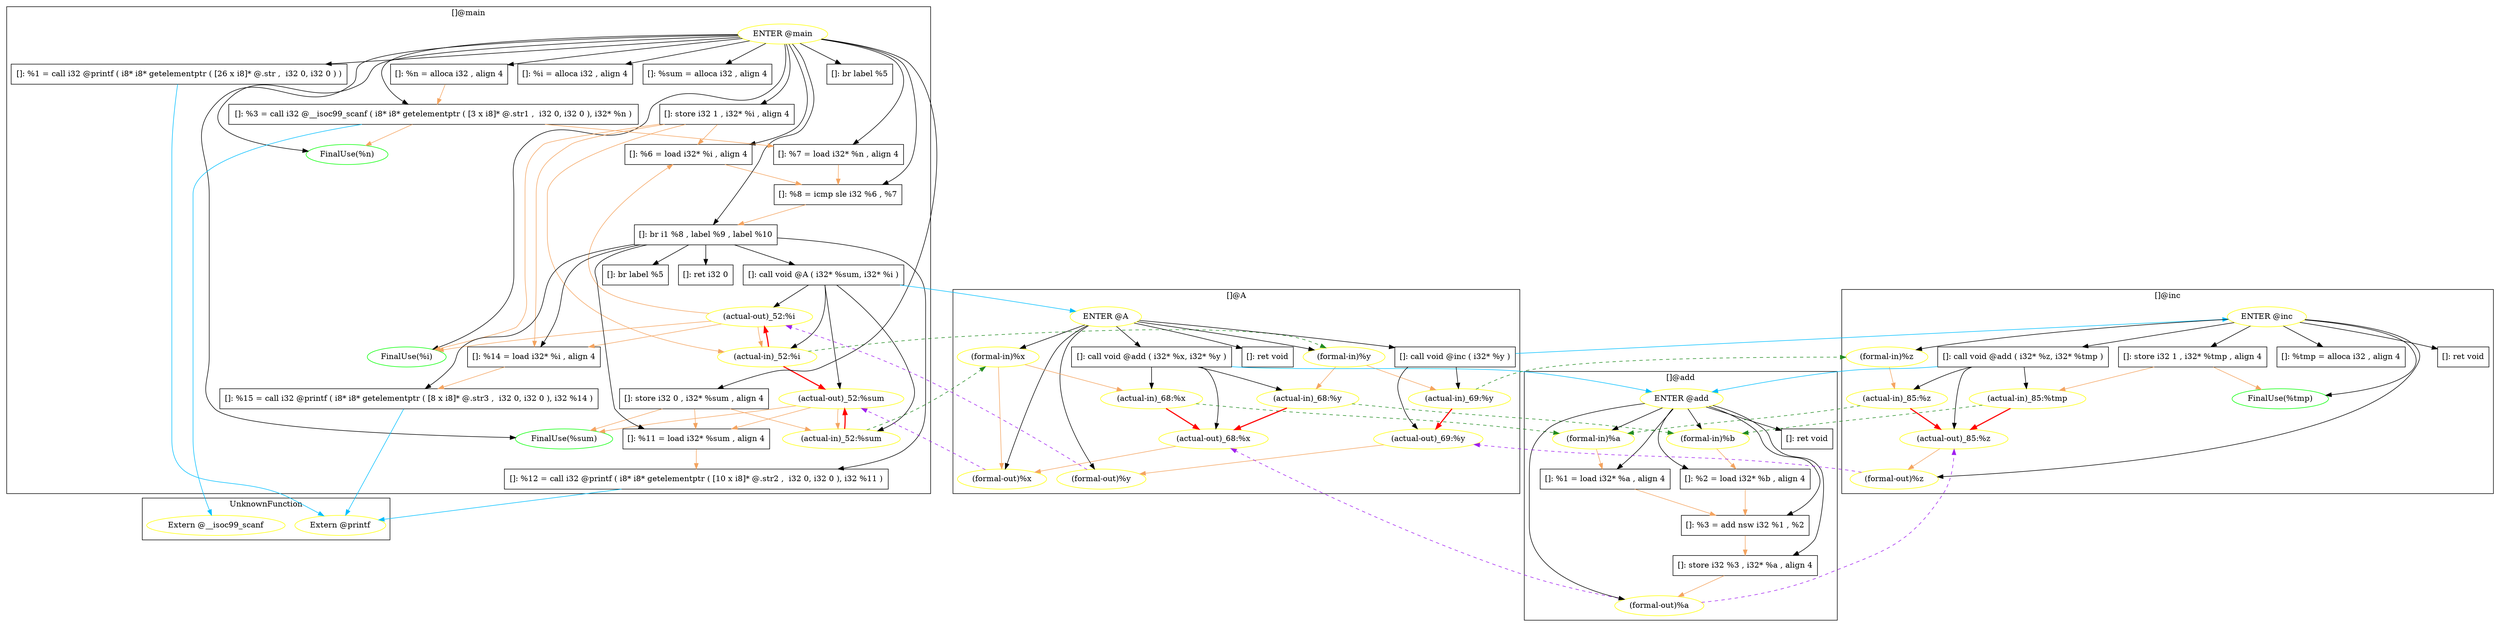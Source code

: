 digraph {
	graph [bb="0,0,4477,1116"];
	node [label="\N"];
	subgraph cluster_unknown {
		graph [bb="75,152,519,227",
			label=UnknownFunction,
			lheight=0.21,
			lp="297,215.5",
			lwidth=1.83
		];
		87		 [color=yellow,
			height=0.5,
			label="Extern @printf",
			pos="430,178",
			width=2.2534];
		88		 [color=yellow,
			height=0.5,
			label="Extern @__isoc99_scanf",
			pos="207,178",
			width=3.4464];
	}
	subgraph cluster_30 {
		graph [bb="8,235,1666,1108",
			label="[]@main",
			lheight=0.21,
			lp="837,1096.5",
			lwidth=0.85
		];
		-9223372036854775755		 [color=yellow,
			height=0.5,
			label="(actual-out)_52:%sum",
			pos="1526,405",
			width=3.1172];
		-4611686018427387868		 [color=green,
			height=0.5,
			label="FinalUse(%sum)",
			pos="1528,333",
			width=2.4179];
		-9223372036854775755 -> -4611686018427387868		 [color=sandybrown,
			pos="e,1527.5,351.1 1526.5,386.7 1526.7,378.98 1527,369.71 1527.2,361.11"];
		55		 [height=0.5,
			label="[]: %11 = load i32* %sum , align 4",
			pos="891,333",
			shape=box,
			width=3.6458];
		-9223372036854775755 -> 55		 [color=sandybrown,
			pos="e,1022.4,346.28 1445.7,392.39 1431.8,390.5 1417.5,388.64 1404,387 1278.6,371.79 1135.7,357.25 1032.6,347.26"];
		9223372036854775755		 [color=yellow,
			height=0.5,
			label="(actual-in)_52:%sum",
			pos="1317,333",
			width=2.9297];
		-9223372036854775755 -> 9223372036854775755		 [color=sandybrown,
			pos="e,1358.1,349.68 1475.2,388.9 1442.6,378.41 1400.5,364.35 1367.9,353.08"];
		-4611686018427387870		 [color=green,
			height=0.5,
			label="FinalUse(%n)",
			pos="941,843",
			width=2.0339];
		-4611686018427387869		 [color=green,
			height=0.5,
			label="FinalUse(%i)",
			pos="1209,480",
			width=1.9471];
		-4611686018427387851		 [color=yellow,
			height=0.5,
			label="(actual-out)_52:%i",
			pos="1359,552",
			width=2.6464];
		-4611686018427387851 -> -4611686018427387869		 [color=sandybrown,
			pos="e,1241.4,496.1 1325,535.12 1302.9,524.83 1274.1,511.38 1250.7,500.46"];
		47		 [height=0.5,
			label="[]: %6 = load i32* %i , align 4",
			pos="596,480",
			shape=box,
			width=3.1736];
		-4611686018427387851 -> 47		 [color=sandybrown,
			pos="e,710.38,488.75 1285.8,540.48 1268.5,538.17 1250.1,535.87 1233,534 1055.4,514.64 849.19,498.67 720.65,489.48"];
		59		 [height=0.5,
			label="[]: %14 = load i32* %i , align 4",
			pos="988,480",
			shape=box,
			width=3.3056];
		-4611686018427387851 -> 59		 [color=sandybrown,
			pos="e,1078.4,498.06 1294,538.73 1237.1,528 1153.7,512.27 1088.3,499.93"];
		4611686018427387851		 [color=yellow,
			height=0.5,
			label="(actual-in)_52:%i",
			pos="1386,480",
			width=2.4728];
		-4611686018427387851 -> 4611686018427387851		 [color=sandybrown,
			pos="e,1373.5,498.1 1359.8,533.7 1362,525.73 1365.5,516.1 1369.3,507.26"];
		30		 [color=yellow,
			height=0.5,
			label="ENTER @main",
			pos="1401,1059",
			width=2.2305];
		30 -> -4611686018427387870		 [color=black,
			pos="e,993.81,855.62 1398.1,1040.8 1391.2,1006 1370.3,928.19 1317,897 1203.4,830.56 1152.9,882.38 1023,861 1016.8,859.98 1010.3,858.81 \
1003.9,857.59"];
		30 -> -4611686018427387869		 [color=black,
			pos="e,1217.3,497.96 1466.8,1048.7 1516.7,1040.1 1579.3,1025.6 1595,1005 1604.7,992.28 1598,984.71 1595,969 1581.1,897.34 1561.8,881.84 \
1516,825 1488.6,790.96 1480.7,783.09 1449,753 1412.8,718.69 1402.2,711.76 1363,681 1315.7,643.92 1288.9,649.88 1254,601 1235.9,575.61 \
1244.1,563.16 1233,534 1229.6,525.09 1225.4,515.54 1221.5,507.03"];
		30 -> -4611686018427387868		 [color=black,
			pos="e,1586,346.55 1467.7,1048.9 1524,1040 1599.1,1024.9 1622,1005 1654.1,977.11 1657,958.5 1657,916 1657,916 1657,916 1657,479 1657,\
437.87 1671.2,420.23 1647,387 1634.5,369.8 1615.1,358.09 1595.5,350.15"];
		33		 [height=0.5,
			label="[]: %n = alloca i32 , align 4",
			pos="762,987",
			shape=box,
			width=2.9236];
		30 -> 33		 [color=black,
			pos="e,867.33,1003.2 1327.8,1051.4 1227.3,1042.2 1040.7,1024.3 882,1005 880.5,1004.8 878.99,1004.6 877.47,1004.4"];
		34		 [height=0.5,
			label="[]: %i = alloca i32 , align 4",
			pos="1009,987",
			shape=box,
			width=2.8611];
		30 -> 34		 [color=black,
			pos="e,1104.4,1005 1340.2,1047.1 1280,1036.4 1186.7,1019.7 1114.4,1006.8"];
		35		 [height=0.5,
			label="[]: %sum = alloca i32 , align 4",
			pos="1246,987",
			shape=box,
			width=3.2083];
		30 -> 35		 [color=black,
			pos="e,1283.7,1005 1367,1042.6 1345.3,1032.8 1316.8,1020 1293,1009.2"];
		36		 [height=0.5,
			label="[]: %1 = call i32 @printf ( i8* i8* getelementptr ( [26 x i8]* @.str ,  i32 0, i32 0 ) )",
			pos="317,987",
			shape=box,
			width=8.3611];
		30 -> 36		 [color=black,
			pos="e,580.32,1005 1324.8,1053.1 1174.6,1043.4 834.05,1021.4 590.4,1005.7"];
		40		 [height=0.5,
			label="[]: %3 = call i32 @__isoc99_scanf ( i8* i8* getelementptr ( [3 x i8]* @.str1 ,  i32 0, i32 0 ), i32* %n )",
			pos="941,915",
			shape=box,
			width=10.201];
		30 -> 40		 [color=black,
			pos="e,921.76,933.03 1322.3,1055.4 1187.7,1050.1 924.89,1036 897,1005 880,986.11 897.17,959.46 914.8,940.26"];
		43		 [height=0.5,
			label="[]: store i32 0 , i32* %sum , align 4",
			pos="1262,405",
			shape=box,
			width=3.7014];
		30 -> 43		 [color=black,
			pos="e,1304.1,423.11 1479,1054.3 1520.3,1048.6 1569.3,1035.3 1603,1005 1634.5,976.72 1637,958.34 1637,916 1637,916 1637,916 1637,698 \
1637,576.5 1607.3,516.99 1499,462 1480.3,452.51 1425.5,458.25 1405,454 1374.1,447.59 1340.5,436.55 1313.7,426.68"];
		44		 [height=0.5,
			label="[]: store i32 1 , i32* %i , align 4",
			pos="1104,552",
			shape=box,
			width=3.3472];
		30 -> 44		 [color=black,
			pos="e,1141.9,570.08 1465.4,1048.1 1513,1039.2 1572.1,1024.7 1587,1005 1596.6,992.23 1593,983.81 1587,969 1503.3,763.86 1255.1,625.15 \
1150.9,574.43"];
		45		 [height=0.5,
			label="[]: br label %5",
			pos="1519,987",
			shape=box,
			width=1.6389];
		30 -> 45		 [color=black,
			pos="e,1490,1005.2 1428.1,1041.9 1443.8,1032.6 1463.9,1020.7 1481.2,1010.4"];
		30 -> 47		 [color=black,
			pos="e,584.33,498.4 1321.3,1056.7 1139,1053 702.83,1040.5 647,1005 631.56,995.17 639.86,982.02 627,969 604.33,946.06 581.57,960.04 564,\
933 542.34,899.66 555,883.76 555,844 555,844 555,844 555,626 555,584.76 554.22,573.2 567,534 569.98,524.87 574.53,515.49 579.16,\
507.21"];
		48		 [height=0.5,
			label="[]: %7 = load i32* %n , align 4",
			pos="1149,843",
			shape=box,
			width=3.2292];
		30 -> 48		 [color=black,
			pos="e,1265.4,857.06 1405.2,1040.9 1412.1,1008.5 1421.8,937.67 1386,897 1370.5,879.35 1323.5,867.01 1275.4,858.72"];
		49		 [height=0.5,
			label="[]: %8 = icmp sle i32 %6 , %7",
			pos="952,771",
			shape=box,
			width=3.1806];
		30 -> 49		 [color=black,
			pos="e,1066.6,780.95 1407.2,1040.6 1410.6,1030.4 1414.3,1017.1 1416,1005 1422.7,957 1429.6,936.15 1401,897 1362.8,844.58 1335.2,846.6 \
1274,825 1210.9,802.71 1137.4,789.7 1076.6,782.16"];
		50		 [height=0.5,
			label="[]: br i1 %8 , label %9 , label %10",
			pos="854,699",
			shape=box,
			width=3.5556];
		30 -> 50		 [color=black,
			pos="e,982.09,705.39 1409.7,1040.7 1414.5,1030.5 1420.2,1017.3 1424,1005 1435.9,966.52 1441,956.27 1441,916 1441,916 1441,916 1441,842 \
1441,750.08 1165.6,717.46 992.08,706.03"];
		33 -> 40		 [color=sandybrown,
			pos="e,897.35,933.07 805.79,968.88 830.58,959.18 861.78,946.98 887.96,936.74"];
		40 -> -4611686018427387870		 [color=sandybrown,
			pos="e,941,861.1 941,896.7 941,888.98 941,879.71 941,871.11"];
		40 -> 48		 [color=sandybrown,
			pos="e,1098.2,861.11 991.62,896.97 1020.8,887.14 1057.7,874.73 1088.4,864.39"];
		43 -> -4611686018427387868		 [color=sandybrown,
			pos="e,1476.4,347.59 1326.7,386.97 1369.3,375.76 1424.7,361.19 1466.6,350.17"];
		43 -> 55		 [color=sandybrown,
			pos="e,981.37,351.05 1171.7,386.97 1117.2,376.68 1047.6,363.55 991.35,352.93"];
		43 -> 9223372036854775755		 [color=sandybrown,
			pos="e,1303.6,351.1 1275.6,386.7 1282.1,378.39 1290.1,368.28 1297.2,359.14"];
		44 -> -4611686018427387869		 [color=sandybrown,
			pos="e,1185,496.99 1129.7,533.88 1143.8,524.47 1161.4,512.71 1176.5,502.67"];
		44 -> 47		 [color=sandybrown,
			pos="e,710.58,496.79 983.29,534.37 904.07,523.45 800.73,509.21 720.72,498.19"];
		44 -> 59		 [color=sandybrown,
			pos="e,1016.5,498.19 1075.6,533.88 1060.5,524.72 1041.6,513.34 1025.3,503.48"];
		44 -> 4611686018427387851		 [color=sandybrown,
			pos="e,1332.2,494.37 1172.6,533.97 1218.2,522.64 1277.7,507.87 1322.3,496.81"];
		47 -> 49		 [color=sandybrown,
			pos="e,847.81,752.96 588.85,498.28 576.99,529.91 557.18,598.13 585,645 619.11,702.46 654.47,693.42 717,717 755.42,731.49 798.94,742.66 \
837.99,750.93"];
		48 -> 49		 [color=sandybrown,
			pos="e,1000.2,789.11 1101.1,824.97 1073.5,815.19 1038.8,802.84 1009.8,792.52"];
		49 -> 50		 [color=sandybrown,
			pos="e,878.07,717.19 928.03,752.88 915.45,743.89 899.87,732.76 886.25,723.03"];
		52		 [height=0.5,
			label="[]: call void @A ( i32* %sum, i32* %i )",
			pos="1474,627",
			shape=box,
			width=4.0069];
		50 -> 52		 [color=black,
			pos="e,1329.5,644.31 982.09,683.54 1080.1,672.48 1215.6,657.18 1319.6,645.44"];
		53		 [height=0.5,
			label="[]: br label %5",
			pos="653,627",
			shape=box,
			width=1.6389];
		50 -> 53		 [color=black,
			pos="e,702.13,645.11 805.09,680.97 777,671.19 741.54,658.84 711.93,648.52"];
		50 -> 55		 [color=black,
			pos="e,759.45,339.31 825.89,680.97 812.59,671.73 797.38,659.28 787,645 735.98,574.82 789.61,512.42 719,462 704.62,451.73 413.34,466.65 \
401,454 380.21,432.68 381.11,409.16 401,387 424.07,361.3 612.95,346.93 749.32,339.83"];
		56		 [height=0.5,
			label="[]: %12 = call i32 @printf ( i8* i8* getelementptr ( [10 x i8]* @.str2 ,  i32 0, i32 0 ), i32 %11 )",
			pos="721,261",
			shape=box,
			width=9.5556];
		50 -> 56		 [color=black,
			pos="e,613.18,279.05 822.81,680.94 805.4,671.05 783.55,658.01 765,645 744.31,630.5 742.51,622.26 721,609 579.98,522.05 469.73,594.54 \
382,454 322.47,358.64 483.13,306.17 603.16,281.1"];
		50 -> 59		 [color=black,
			pos="e,939.14,498.02 826.66,680.77 814.89,671.72 802.38,659.48 796,645 789.55,630.36 788.45,623.11 796,609 824.06,556.57 884.13,521.9 \
929.66,502.03"];
		60		 [height=0.5,
			label="[]: %15 = call i32 @printf ( i8* i8* getelementptr ( [8 x i8]* @.str3 ,  i32 0, i32 0 ), i32 %14 )",
			pos="750,405",
			shape=box,
			width=9.4236];
		50 -> 60		 [color=black,
			pos="e,770.69,423.18 880.58,680.91 892.24,671.81 904.69,659.49 911,645 917.39,630.33 916.26,624.11 911,609 884.68,533.45 817.22,464.9 \
778.49,430.08"];
		63		 [height=0.5,
			label="[]: ret i32 0",
			pos="854,627",
			shape=box,
			width=1.3472];
		50 -> 63		 [color=black,
			pos="e,854,645.1 854,680.7 854,672.98 854,663.71 854,655.11"];
		52 -> -9223372036854775755		 [color=black,
			pos="e,1527.2,423.23 1493.9,608.83 1495.8,606.38 1497.6,603.75 1499,601 1526.3,546.17 1528.6,472.58 1527.5,433.34"];
		52 -> -4611686018427387851		 [color=black,
			pos="e,1385,569.51 1447,608.88 1431.1,598.76 1410.7,585.84 1393.6,574.98"];
		52 -> 4611686018427387851		 [color=black,
			pos="e,1421.2,496.76 1476,608.71 1477.3,589.14 1476.9,556.99 1463,534 1455.1,520.91 1442.6,510.27 1429.9,502.06"];
		52 -> 9223372036854775755		 [color=black,
			pos="e,1238.6,345.08 1482.3,608.76 1497,575.34 1522.7,501.56 1484,462 1469.8,447.5 1133.2,468.5 1119,454 1098.2,432.71 1100.9,410.62 \
1119,387 1132.9,368.92 1182.4,355.66 1228.5,346.93"];
		55 -> 56		 [color=sandybrown,
			pos="e,762.45,279.07 849.41,314.88 825.97,305.22 796.5,293.09 771.7,282.88"];
		59 -> 60		 [color=sandybrown,
			pos="e,805.59,423.05 932.5,461.98 897.45,451.23 852,437.29 815.22,426.01"];
		4611686018427387851 -> -9223372036854775755		 [color=red,
			pos="e,1494.4,422.49 1416.7,462.98 1436.9,452.48 1463.4,438.63 1485.3,427.21",
			style=bold];
		4611686018427387851 -> -4611686018427387851		 [color=red,
			pos="e,1371.4,534.05 1385.2,498.28 1383,506.29 1379.5,515.98 1375.6,524.86",
			style=bold];
		9223372036854775755 -> -9223372036854775755		 [color=red,
			pos="e,1484.6,388.2 1367.1,348.9 1399.7,359.37 1442,373.47 1474.7,384.79",
			style=bold];
	}
	subgraph cluster_64 {
		graph [bb="1706,235,2724,601",
			label="[]@A",
			lheight=0.21,
			lp="2215,589.5",
			lwidth=0.50
		];
		-9223372036854775739		 [color=yellow,
			height=0.5,
			label="(actual-out)_68:%x",
			pos="2283,333",
			width=2.7242];
		-65		 [color=yellow,
			height=0.5,
			label="(formal-out)%x",
			pos="1897,261",
			width=2.2075];
		-9223372036854775739 -> -65		 [color=sandybrown,
			pos="e,1955.4,273.26 2214.5,320.03 2154.3,309.43 2064.3,293.46 1986,279 1979.3,277.77 1972.4,276.48 1965.5,275.17"];
		-9223372036854775738		 [color=yellow,
			height=0.5,
			label="(actual-out)_69:%y",
			pos="2564,333",
			width=2.7242];
		-66		 [color=yellow,
			height=0.5,
			label="(formal-out)%y",
			pos="2075,261",
			width=2.2075];
		-9223372036854775738 -> -66		 [color=sandybrown,
			pos="e,2140.4,271.36 2489.2,321.29 2397.4,308.15 2242.6,285.99 2150.5,272.81"];
		64		 [color=yellow,
			height=0.5,
			label="ENTER @A",
			pos="1999,552",
			width=1.7826];
		64 -> -66		 [color=black,
			pos="e,2069.9,279.04 2002.6,533.88 2006.4,515.91 2012.7,486.88 2019,462 2034.7,399.68 2055.7,327.19 2067,288.9"];
		64 -> -65		 [color=black,
			pos="e,1905.1,279.03 1996,533.71 1992.7,515.61 1986.7,486.47 1979,462 1958.9,398.09 1926.9,326.04 1909.5,288.3"];
		65		 [color=yellow,
			height=0.5,
			label="(formal-in)%x",
			pos="1897,480",
			width=2.0339];
		64 -> 65		 [color=black,
			pos="e,1920.4,497.06 1975.9,535.12 1962,525.61 1944.2,513.38 1929,502.96"];
		66		 [color=yellow,
			height=0.5,
			label="(formal-in)%y",
			pos="2407,480",
			width=2.0339];
		64 -> 66		 [color=black,
			pos="e,2353.5,492.29 2054,542.72 2118.8,532.82 2229.4,515.39 2324,498 2330.3,496.85 2336.8,495.6 2343.3,494.32"];
		68		 [height=0.5,
			label="[]: call void @add ( i32* %x, i32* %y )",
			pos="2172,480",
			shape=box,
			width=3.9792];
		64 -> 68		 [color=black,
			pos="e,2129.7,498.11 2034,536.83 2058.7,526.83 2092.3,513.25 2120.1,501.99"];
		69		 [height=0.5,
			label="[]: call void @inc ( i32* %y )",
			pos="2607,480",
			shape=box,
			width=3.0069];
		64 -> 69		 [color=black,
			pos="e,2498.7,496.76 2058.7,545.23 2149.1,536.34 2326.6,518.29 2488.5,498.03"];
		70		 [height=0.5,
			label="[]: ret void",
			pos="1760,480",
			shape=box,
			width=1.2778];
		64 -> 70		 [color=black,
			pos="e,1806.2,495.35 1955.4,538.71 1920.2,528.71 1869.1,514.09 1815.8,498.22"];
		65 -> -65		 [color=sandybrown,
			pos="e,1897,279.25 1897,461.97 1897,424.51 1897,334.68 1897,289.26"];
		9223372036854775739		 [color=yellow,
			height=0.5,
			label="(actual-in)_68:%x",
			pos="2172,405",
			width=2.5367];
		65 -> 9223372036854775739		 [color=sandybrown,
			pos="e,2120,419.81 1944.9,466.28 1990.8,454.11 2060.2,435.67 2110.2,422.39"];
		4611686018427387835		 [color=yellow,
			height=0.5,
			label="(actual-in)_68:%y",
			pos="2398,405",
			width=2.5367];
		66 -> 4611686018427387835		 [color=sandybrown,
			pos="e,2400.1,423.18 2404.9,461.7 2403.8,453.25 2402.5,442.87 2401.4,433.37"];
		9223372036854775738		 [color=yellow,
			height=0.5,
			label="(actual-in)_69:%y",
			pos="2622,405",
			width=2.5367];
		66 -> 9223372036854775738		 [color=sandybrown,
			pos="e,2584.9,421.49 2455.9,466.54 2469.6,462.78 2484.5,458.47 2498,454 2523.9,445.46 2552.3,434.58 2575.4,425.34"];
		68 -> -9223372036854775739		 [color=black,
			pos="e,2287,351.04 2259.3,461.95 2265,459.57 2269.5,456.92 2272,454 2293.9,428.48 2292.6,387.72 2288.7,360.91"];
		68 -> 4611686018427387835		 [color=black,
			pos="e,2365.9,422.02 2260.2,461.92 2269.7,459.52 2279.1,456.88 2288,454 2311.3,446.49 2336.3,435.78 2356.7,426.37"];
		68 -> 9223372036854775739		 [color=black,
			pos="e,2172,423.18 2172,461.7 2172,453.25 2172,442.87 2172,433.37"];
		69 -> -9223372036854775738		 [color=black,
			pos="e,2545.4,350.7 2528.6,461.97 2525.8,459.63 2523.2,456.98 2521,454 2503.1,430.19 2511,415.07 2521,387 2524.7,376.51 2531.5,366.58 \
2538.6,358.21"];
		69 -> 9223372036854775738		 [color=black,
			pos="e,2618.5,423.18 2610.6,461.7 2612.3,453.15 2614.5,442.65 2616.4,433.07"];
		4611686018427387835 -> -9223372036854775739		 [color=red,
			pos="e,2309.9,350.39 2371.3,387.76 2355.6,378.2 2335.6,365.99 2318.5,355.62",
			style=bold];
		9223372036854775738 -> -9223372036854775738		 [color=red,
			pos="e,2578.3,351.28 2608,387.05 2601,378.67 2592.5,368.38 2584.8,359.1",
			style=bold];
		9223372036854775739 -> -9223372036854775739		 [color=red,
			pos="e,2256.8,350.55 2198,387.59 2212.9,378.18 2231.9,366.24 2248.1,356.02",
			style=bold];
	}
	subgraph cluster_71 {
		graph [bb="2732,8,3293,454",
			label="[]@add",
			lheight=0.21,
			lp="3012.5,442.5",
			lwidth=0.72
		];
		-72		 [color=yellow,
			height=0.5,
			label="(formal-out)%a",
			pos="2916,34",
			width=2.2075];
		71		 [color=yellow,
			height=0.5,
			label="ENTER @add",
			pos="2978,405",
			width=2.0659];
		71 -> -72		 [color=black,
			pos="e,2871.8,49.096 2905,401.42 2862.1,396.27 2809.6,383.14 2774,351 2742.7,322.71 2741,304.19 2741,262 2741,262 2741,262 2741,177 2741,\
113.65 2811,73.627 2862.5,52.769"];
		72		 [color=yellow,
			height=0.5,
			label="(formal-in)%a",
			pos="2856,333",
			width=2.0339];
		71 -> 72		 [color=black,
			pos="e,2883.6,349.82 2950.3,388.12 2933.2,378.27 2910.9,365.52 2892.4,354.86"];
		73		 [color=yellow,
			height=0.5,
			label="(formal-in)%b",
			pos="3101,333",
			width=2.0569];
		71 -> 73		 [color=black,
			pos="e,3073.2,349.82 3005.9,388.12 3023.2,378.27 3045.6,365.52 3064.3,354.86"];
		75		 [height=0.5,
			label="[]: %1 = load i32* %a , align 4",
			pos="2877,261",
			shape=box,
			width=3.2292];
		71 -> 75		 [color=black,
			pos="e,2901.3,279.07 2972.7,386.76 2966.5,367.92 2954.7,337.44 2938,315 2929.9,304.16 2919.3,293.98 2909.2,285.49"];
		76		 [height=0.5,
			label="[]: %2 = load i32* %b , align 4",
			pos="3169,261",
			shape=box,
			width=3.2292];
		71 -> 76		 [color=black,
			pos="e,3082.9,279.01 2981.4,386.86 2986.2,366.95 2996.9,334.37 3018,315 3033.6,300.64 3053.4,290.13 3073.4,282.45"];
		77		 [height=0.5,
			label="[]: %3 = add nsw i32 %1 , %2",
			pos="3147,178",
			shape=box,
			width=3.1736];
		71 -> 77		 [color=black,
			pos="e,3103,196.01 2978.7,387 2979.9,368.63 2983.3,338.8 2993,315 3000.4,296.96 3007.6,295.49 3018,279 3030,259.97 3026.9,250.72 3043,\
235 3057.5,220.84 3076.3,209.27 3093.9,200.4"];
		78		 [height=0.5,
			label="[]: store i32 %3 , i32* %a , align 4",
			pos="3013,106",
			shape=box,
			width=3.5903];
		71 -> 78		 [color=black,
			pos="e,3014.6,124.1 2975.8,386.87 2974,368.64 2972.9,339.17 2980,315 2985.3,297.01 2996.3,296.88 3002,279 3017.5,229.83 3017.1,168.91 \
3015.2,134.34"];
		79		 [height=0.5,
			label="[]: ret void",
			pos="3239,333",
			shape=box,
			width=1.2778];
		71 -> 79		 [color=black,
			pos="e,3192.8,348.45 3028.6,391.71 3068.2,381.92 3124.9,367.55 3183.1,351.19"];
		72 -> 75		 [color=sandybrown,
			pos="e,2871.9,279.1 2861.2,314.7 2863.5,306.9 2866.3,297.51 2869,288.83"];
		73 -> 76		 [color=sandybrown,
			pos="e,3152.1,279.45 3117.1,315.41 3125.4,306.86 3135.7,296.26 3144.9,286.77"];
		75 -> 77		 [color=sandybrown,
			pos="e,3090.1,196.06 2933.9,242.92 2976.7,230.08 3035.5,212.45 3080.5,198.96"];
		76 -> 77		 [color=sandybrown,
			pos="e,3151.7,196.15 3164.3,242.82 3161.4,232.08 3157.6,218.03 3154.3,205.84"];
		77 -> 78		 [color=sandybrown,
			pos="e,3045.9,124.19 3114.2,159.88 3096.4,150.55 3074.1,138.92 3055,128.94"];
		78 -> -72		 [color=sandybrown,
			pos="e,2938.7,51.383 2989,87.697 2976.3,78.51 2960.5,67.116 2946.9,57.276"];
	}
	subgraph cluster_80 {
		graph [bb="3301,235,4469,601",
			label="[]@inc",
			lheight=0.21,
			lp="3885,589.5",
			lwidth=0.65
		];
		-9223372036854775722		 [color=yellow,
			height=0.5,
			label="(actual-out)_85:%z",
			pos="3502,333",
			width=2.7013];
		-81		 [color=yellow,
			height=0.5,
			label="(formal-out)%z",
			pos="3395,261",
			width=2.1985];
		-9223372036854775722 -> -81		 [color=sandybrown,
			pos="e,3419.9,278.31 3476.9,315.59 3462.4,306.11 3444,294.07 3428.3,283.8"];
		-4611686018427387820		 [color=green,
			height=0.5,
			label="FinalUse(%tmp)",
			pos="4087,405",
			width=2.3721];
		80		 [color=yellow,
			height=0.5,
			label="ENTER @inc",
			pos="4063,552",
			width=1.9791];
		80 -> -4611686018427387820		 [color=black,
			pos="e,4167.4,411.2 4130.9,546.43 4198.5,540.29 4295.7,526.64 4319,498 4363,443.92 4260,421.47 4177.4,412.26"];
		80 -> -81		 [color=black,
			pos="e,3472.4,264.99 4131.6,546.98 4201.9,541.25 4304.5,527.9 4329,498 4339.1,485.63 4337.4,475.63 4329,462 4240.3,317.59 3697.8,276.29 \
3482.7,265.5"];
		81		 [color=yellow,
			height=0.5,
			label="(formal-in)%z",
			pos="3382,480",
			width=2.0339];
		80 -> 81		 [color=black,
			pos="e,3433.9,492.71 3994,547.5 3882.2,541.26 3654.8,526.12 3464,498 3457.4,497.03 3450.6,495.87 3443.8,494.61"];
		83		 [height=0.5,
			label="[]: %tmp = alloca i32 , align 4",
			pos="4196,480",
			shape=box,
			width=3.1806];
		80 -> 83		 [color=black,
			pos="e,4163.3,498.21 4092.5,535.46 4110.7,525.89 4134.3,513.48 4154.4,502.92"];
		84		 [height=0.5,
			label="[]: store i32 1 , i32* %tmp , align 4",
			pos="3930,480",
			shape=box,
			width=3.6944];
		80 -> 84		 [color=black,
			pos="e,3962.7,498.21 4033.5,535.46 4015.3,525.89 3991.7,513.48 3971.6,502.92"];
		85		 [height=0.5,
			label="[]: call void @add ( i32* %z, i32* %tmp )",
			pos="3626,480",
			shape=box,
			width=4.25];
		80 -> 85		 [color=black,
			pos="e,3732.3,498.04 4004.5,541.63 3937.7,530.94 3826.8,513.17 3742.3,499.62"];
		86		 [height=0.5,
			label="[]: ret void",
			pos="4415,480",
			shape=box,
			width=1.2778];
		80 -> 86		 [color=black,
			pos="e,4368.9,494.54 4122.3,541.95 4181.6,532.52 4275.1,516.53 4355,498 4356.3,497.7 4357.6,497.4 4358.9,497.08"];
		9223372036854775722		 [color=yellow,
			height=0.5,
			label="(actual-in)_85:%z",
			pos="3400,405",
			width=2.5138];
		81 -> 9223372036854775722		 [color=sandybrown,
			pos="e,3395.8,423.18 3386.3,461.7 3388.4,453.15 3391,442.65 3393.3,433.07"];
		84 -> -4611686018427387820		 [color=sandybrown,
			pos="e,4053.4,421.64 3966.8,461.88 3989.9,451.13 4019.9,437.22 4044.1,425.97"];
		4611686018427387818		 [color=yellow,
			height=0.5,
			label="(actual-in)_85:%tmp",
			pos="3634,405",
			width=2.8978];
		84 -> 4611686018427387818		 [color=sandybrown,
			pos="e,3691.2,420.1 3861,461.98 3812.8,450.1 3748.9,434.33 3701.1,422.55"];
		85 -> -9223372036854775722		 [color=black,
			pos="e,3502.3,351.35 3533.3,461.92 3527.3,459.56 3522.7,456.92 3520,454 3507.9,440.9 3504,392.76 3502.6,361.58"];
		85 -> 4611686018427387818		 [color=black,
			pos="e,3632.1,423.18 3627.9,461.7 3628.8,453.25 3630,442.87 3631,433.37"];
		85 -> 9223372036854775722		 [color=black,
			pos="e,3430.5,422.16 3532.6,461.92 3523.2,459.54 3513.9,456.9 3505,454 3482.7,446.71 3458.9,436.08 3439.6,426.67"];
		4611686018427387818 -> -9223372036854775722		 [color=red,
			pos="e,3532.4,350.15 3603.4,387.76 3585,378 3561.4,365.47 3541.5,354.97",
			style=bold];
		9223372036854775722 -> -9223372036854775722		 [color=red,
			pos="e,3477.9,350.55 3423.9,387.59 3437.5,378.26 3454.7,366.46 3469.5,356.31",
			style=bold];
	}
	36 -> 87	 [color=deepskyblue,
		pos="e,403.14,195.07 315.81,968.96 314.07,942.31 311,889.15 311,844 311,844 311,844 311,332 311,284.29 327.01,272.11 357,235 367.54,221.95 \
381.72,210.19 394.77,200.85"];
	40 -> 88	 [color=deepskyblue,
		pos="e,220.04,196.31 777.59,896.95 579.83,866.23 273,781.71 273,553 273,553 273,553 273,332 273,284.02 245.3,234 225.79,204.71"];
	52 -> 64	 [color=deepskyblue,
		pos="e,1944,561.33 1610.1,608.97 1630.2,606.36 1650.6,603.65 1670,601 1761.8,588.45 1867.8,572.77 1934.1,562.81"];
	56 -> 87	 [color=deepskyblue,
		pos="e,478.76,192.57 659.64,242.92 609.15,228.87 538.05,209.08 488.39,195.25"];
	60 -> 87	 [color=deepskyblue,
		pos="e,403.37,195.2 553.96,386.99 483.68,370.31 411.21,338.6 368,279 356.52,263.17 360.06,252.87 368,235 373.82,221.9 384.38,210.57 395.16,\
201.6"];
	4611686018427387851 -> 66	 [color=forestgreen,
		pos="e,2374.2,496.26 1458.7,490.38 1524.5,499.21 1624,511.2 1711,516 1845,523.4 2183.1,540.89 2315,516 2331.9,512.81 2349.7,506.61 2365,\
500.23",
		style=dashed];
	9223372036854775755 -> 65	 [color=forestgreen,
		pos="e,1862.9,464.04 1393.3,345.45 1483,359.06 1622.9,380.7 1647,387 1721.2,406.43 1804.3,439.32 1853.5,460.07",
		style=dashed];
	-66 -> -4611686018427387851	 [color=purple,
		pos="e,1406.9,536.43 2043.2,277.53 1972.8,311.66 1797.9,394.9 1647,454 1568.3,484.83 1475.3,515.07 1416.7,533.37",
		style=dashed];
	-65 -> -9223372036854775755	 [color=purple,
		pos="e,1558.9,387.75 1829.4,270.49 1783.4,278.02 1722.1,291.58 1672,315 1647.8,326.3 1646.5,336.62 1624,351 1606.1,362.46 1585.5,373.84 \
1567.9,383.11",
		style=dashed];
	68 -> 71	 [color=deepskyblue,
		pos="e,2927.6,418.29 2315.3,462.68 2318.6,462.44 2321.8,462.21 2325,462 2503.8,450.32 2549.8,472.73 2728,454 2793.5,447.11 2867.5,431.97 \
2917.9,420.52"];
	69 -> 80	 [color=deepskyblue,
		pos="e,3993.8,547.67 2715.3,486.21 2995.3,499.67 3738.6,535.4 3983.5,547.18"];
	4611686018427387835 -> 73	 [color=forestgreen,
		pos="e,3034.8,341.17 2468.8,393.58 2485.9,391.24 2504.1,388.9 2521,387 2705.9,366.26 2752.8,368.65 2938,351 2966.3,348.31 2997.2,345.13 \
3024.5,342.26",
		style=dashed];
	9223372036854775738 -> 81	 [color=forestgreen,
		pos="e,3308.6,479.74 2649.7,422.16 2670.5,433.36 2700.1,447.41 2728,454 2833.9,478.98 3147.2,480.58 3298.5,479.8",
		style=dashed];
	9223372036854775739 -> 72	 [color=forestgreen,
		pos="e,2794.2,342.82 2243.3,393.65 2260.8,391.29 2279.6,388.91 2297,387 2488.1,366.04 2536.9,371.66 2728,351 2746.2,349.03 2765.9,346.58 \
2784.2,344.16",
		style=dashed];
	-72 -> -9223372036854775739	 [color=purple,
		pos="e,2309.1,315.41 2863,47.501 2826.6,56.834 2777.6,70.9 2736,88 2572.9,155.1 2391.9,263.87 2317.6,310.09",
		style=dashed];
	-72 -> -9223372036854775722	 [color=purple,
		pos="e,3503.2,314.97 2993.8,37.72 3118.8,46.642 3362.2,83.676 3483,235 3498.7,254.64 3502.6,283.56 3503.2,304.71",
		style=dashed];
	-81 -> -9223372036854775738	 [color=purple,
		pos="e,2645.3,322.92 3336.6,273.2 3323.6,275.39 3309.9,277.48 3297,279 3045.4,308.7 2980.5,293.93 2728,315 2704.4,316.97 2679,319.44 \
2655.3,321.88",
		style=dashed];
	85 -> 71	 [color=deepskyblue,
		pos="e,3035.7,416.49 3473,462.71 3470,462.46 3467,462.23 3464,462 3389.9,456.34 3370.9,461.32 3297,454 3209.8,445.38 3110.1,429.38 3045.7,\
418.23"];
	4611686018427387818 -> 73	 [color=forestgreen,
		pos="e,3154,345.58 3553,393.65 3535.2,391.42 3516.5,389.1 3499,387 3359.1,370.2 3323.2,373.16 3184,351 3177.5,349.96 3170.7,348.76 3163.9,\
347.49",
		style=dashed];
	9223372036854775722 -> 72	 [color=forestgreen,
		pos="e,2921.9,341 3333.9,392.64 3321.6,390.67 3308.9,388.7 3297,387 3169.2,368.79 3020,351.73 2932,342.11",
		style=dashed];
}
